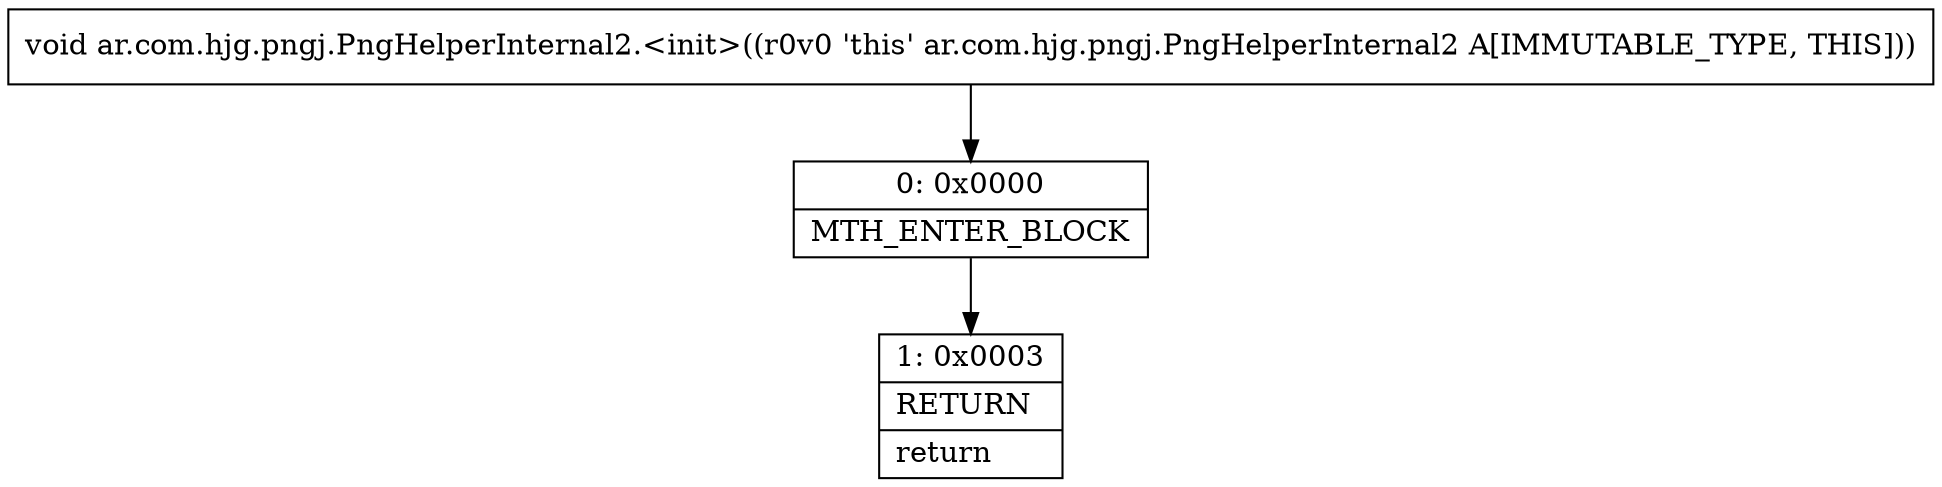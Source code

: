 digraph "CFG forar.com.hjg.pngj.PngHelperInternal2.\<init\>()V" {
Node_0 [shape=record,label="{0\:\ 0x0000|MTH_ENTER_BLOCK\l}"];
Node_1 [shape=record,label="{1\:\ 0x0003|RETURN\l|return\l}"];
MethodNode[shape=record,label="{void ar.com.hjg.pngj.PngHelperInternal2.\<init\>((r0v0 'this' ar.com.hjg.pngj.PngHelperInternal2 A[IMMUTABLE_TYPE, THIS])) }"];
MethodNode -> Node_0;
Node_0 -> Node_1;
}

